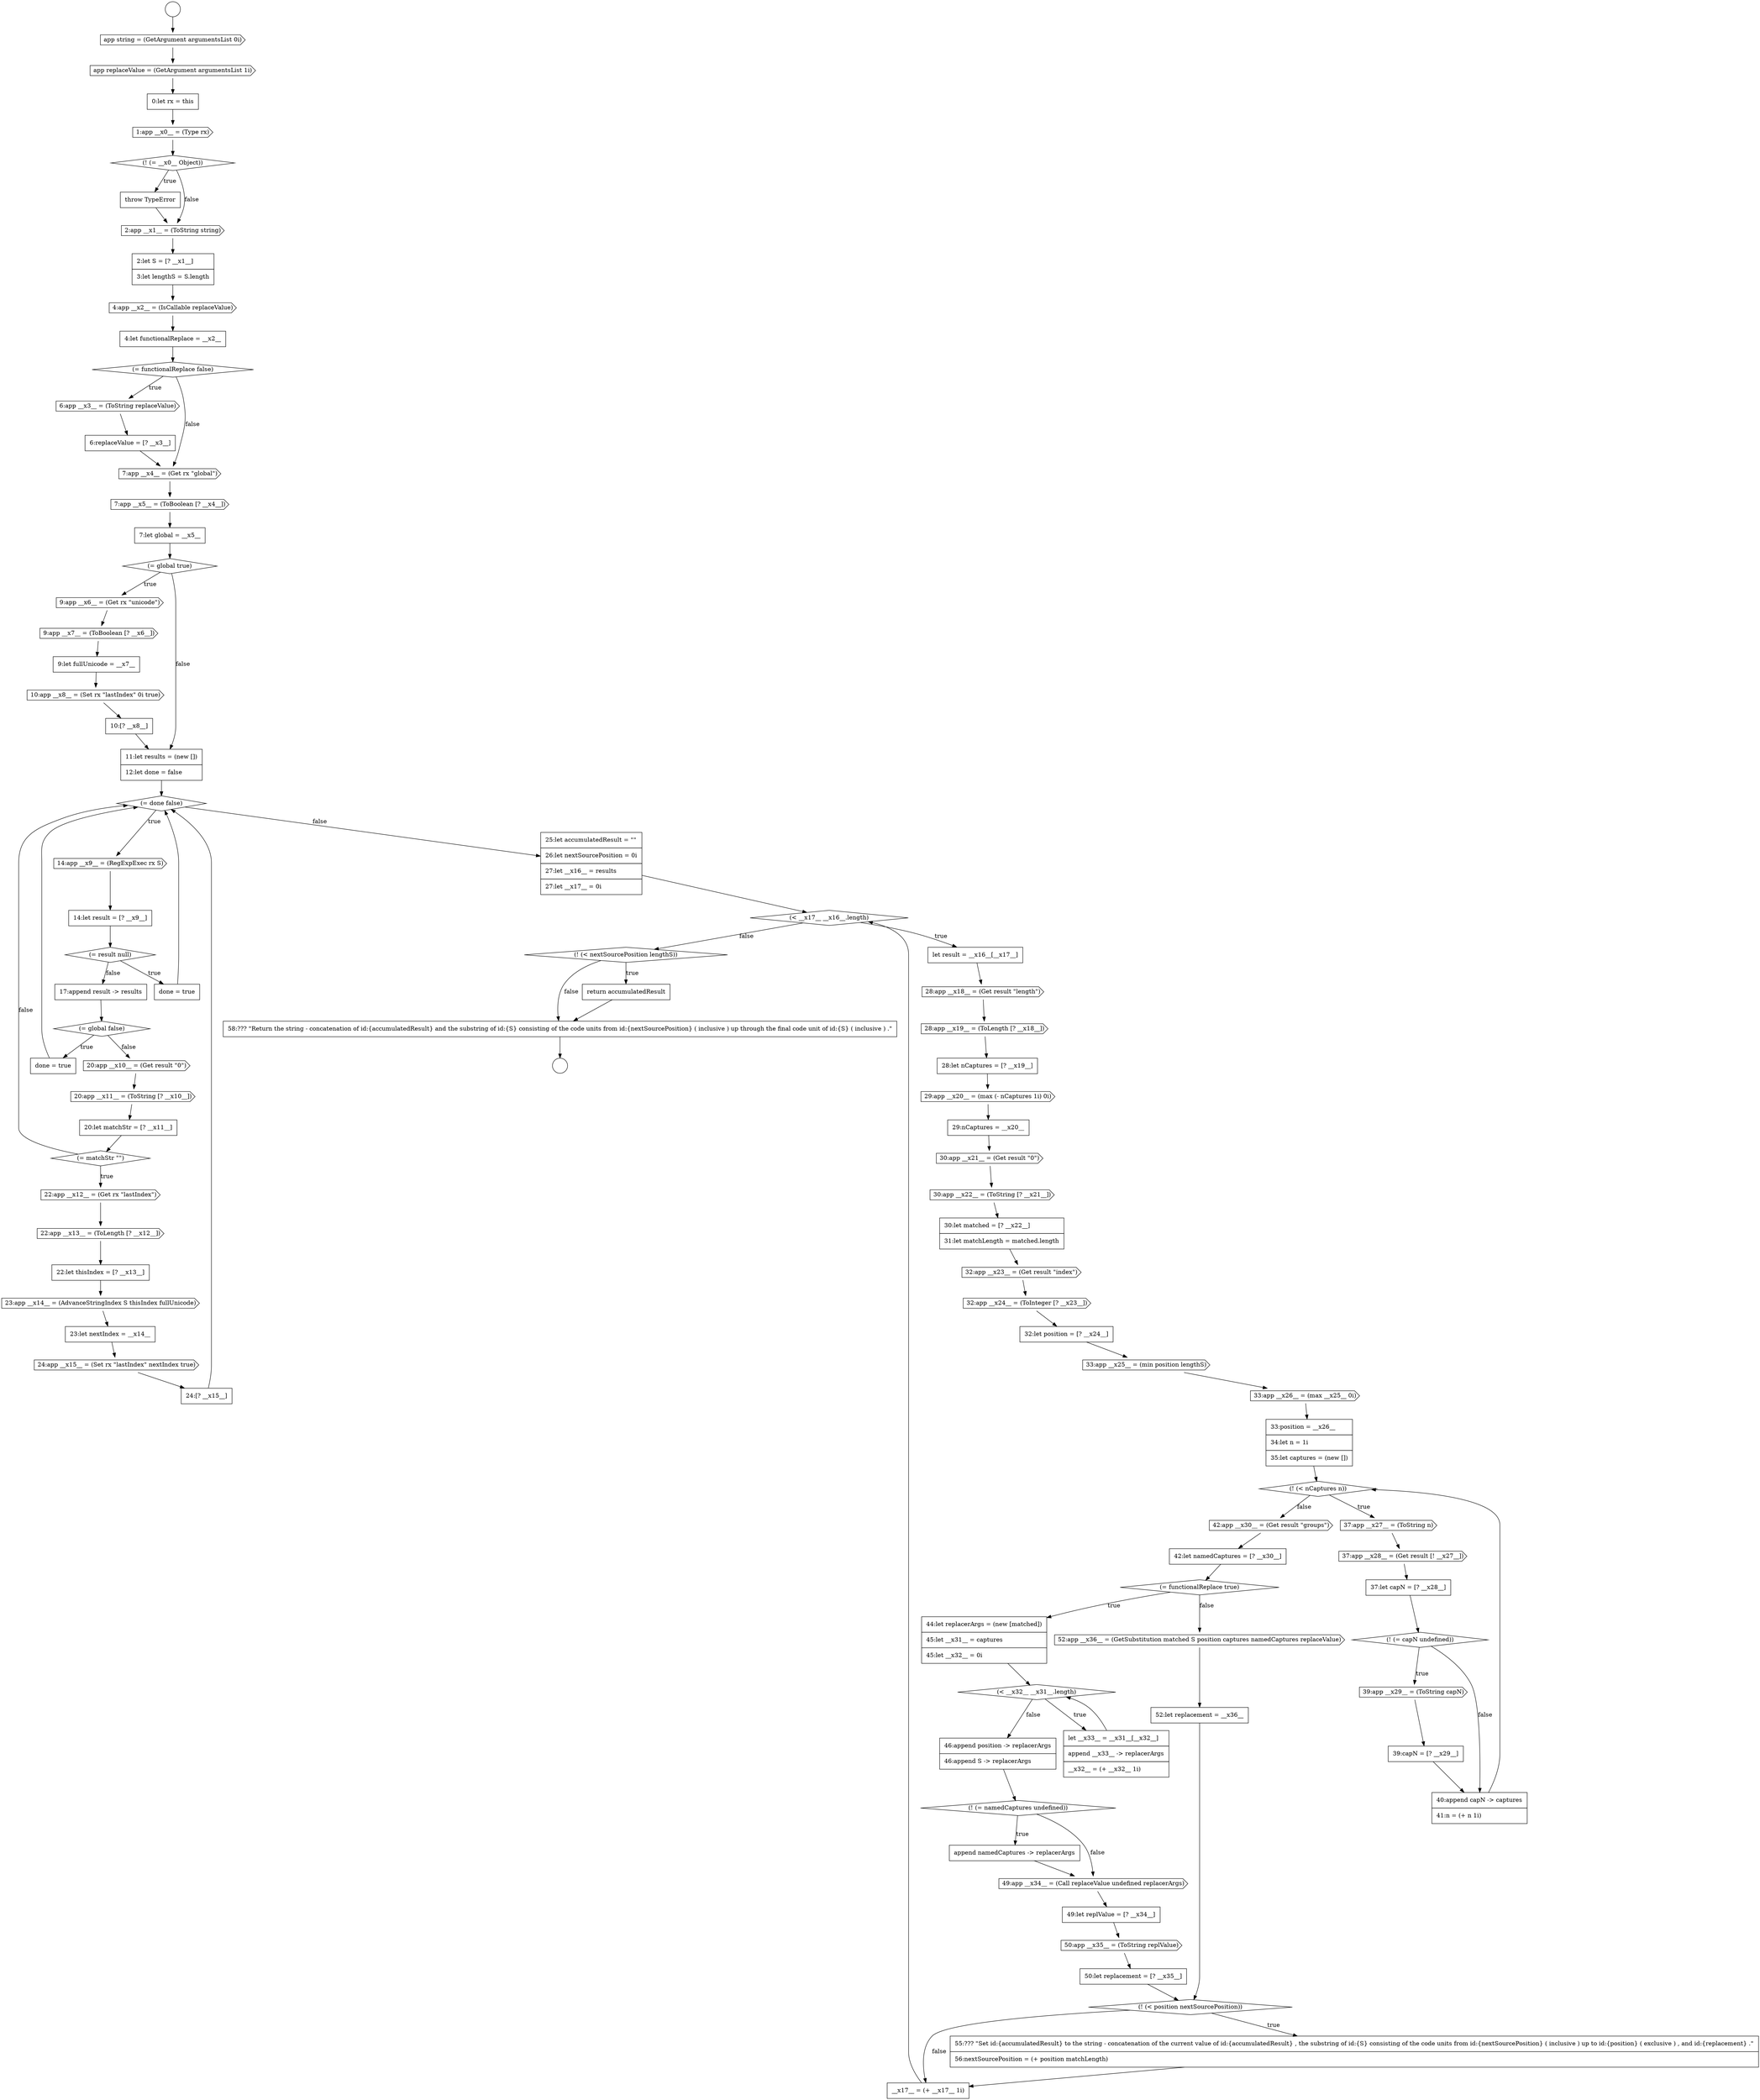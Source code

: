 digraph {
  node14527 [shape=none, margin=0, label=<<font color="black">
    <table border="0" cellborder="1" cellspacing="0" cellpadding="10">
      <tr><td align="left">9:let fullUnicode = __x7__</td></tr>
    </table>
  </font>> color="black" fillcolor="white" style=filled]
  node14524 [shape=diamond, label=<<font color="black">(= global true)</font>> color="black" fillcolor="white" style=filled]
  node14520 [shape=none, margin=0, label=<<font color="black">
    <table border="0" cellborder="1" cellspacing="0" cellpadding="10">
      <tr><td align="left">6:replaceValue = [? __x3__]</td></tr>
    </table>
  </font>> color="black" fillcolor="white" style=filled]
  node14576 [shape=none, margin=0, label=<<font color="black">
    <table border="0" cellborder="1" cellspacing="0" cellpadding="10">
      <tr><td align="left">42:let namedCaptures = [? __x30__]</td></tr>
    </table>
  </font>> color="black" fillcolor="white" style=filled]
  node14574 [shape=none, margin=0, label=<<font color="black">
    <table border="0" cellborder="1" cellspacing="0" cellpadding="10">
      <tr><td align="left">40:append capN -&gt; captures</td></tr>
      <tr><td align="left">41:n = (+ n 1i)</td></tr>
    </table>
  </font>> color="black" fillcolor="white" style=filled]
  node14585 [shape=none, margin=0, label=<<font color="black">
    <table border="0" cellborder="1" cellspacing="0" cellpadding="10">
      <tr><td align="left">49:let replValue = [? __x34__]</td></tr>
    </table>
  </font>> color="black" fillcolor="white" style=filled]
  node14570 [shape=none, margin=0, label=<<font color="black">
    <table border="0" cellborder="1" cellspacing="0" cellpadding="10">
      <tr><td align="left">37:let capN = [? __x28__]</td></tr>
    </table>
  </font>> color="black" fillcolor="white" style=filled]
  node14538 [shape=none, margin=0, label=<<font color="black">
    <table border="0" cellborder="1" cellspacing="0" cellpadding="10">
      <tr><td align="left">done = true</td></tr>
    </table>
  </font>> color="black" fillcolor="white" style=filled]
  node14506 [shape=circle label=" " color="black" fillcolor="white" style=filled]
  node14519 [shape=cds, label=<<font color="black">6:app __x3__ = (ToString replaceValue)</font>> color="black" fillcolor="white" style=filled]
  node14591 [shape=none, margin=0, label=<<font color="black">
    <table border="0" cellborder="1" cellspacing="0" cellpadding="10">
      <tr><td align="left">55:??? &quot;Set id:{accumulatedResult} to the string - concatenation of the current value of id:{accumulatedResult} , the substring of id:{S} consisting of the code units from id:{nextSourcePosition} ( inclusive ) up to id:{position} ( exclusive ) , and id:{replacement} .&quot;</td></tr>
      <tr><td align="left">56:nextSourcePosition = (+ position matchLength)</td></tr>
    </table>
  </font>> color="black" fillcolor="white" style=filled]
  node14521 [shape=cds, label=<<font color="black">7:app __x4__ = (Get rx &quot;global&quot;)</font>> color="black" fillcolor="white" style=filled]
  node14559 [shape=cds, label=<<font color="black">30:app __x22__ = (ToString [? __x21__])</font>> color="black" fillcolor="white" style=filled]
  node14553 [shape=cds, label=<<font color="black">28:app __x18__ = (Get result &quot;length&quot;)</font>> color="black" fillcolor="white" style=filled]
  node14542 [shape=diamond, label=<<font color="black">(= matchStr &quot;&quot;)</font>> color="black" fillcolor="white" style=filled]
  node14510 [shape=none, margin=0, label=<<font color="black">
    <table border="0" cellborder="1" cellspacing="0" cellpadding="10">
      <tr><td align="left">0:let rx = this</td></tr>
    </table>
  </font>> color="black" fillcolor="white" style=filled]
  node14552 [shape=none, margin=0, label=<<font color="black">
    <table border="0" cellborder="1" cellspacing="0" cellpadding="10">
      <tr><td align="left">let result = __x16__[__x17__]</td></tr>
    </table>
  </font>> color="black" fillcolor="white" style=filled]
  node14515 [shape=none, margin=0, label=<<font color="black">
    <table border="0" cellborder="1" cellspacing="0" cellpadding="10">
      <tr><td align="left">2:let S = [? __x1__]</td></tr>
      <tr><td align="left">3:let lengthS = S.length</td></tr>
    </table>
  </font>> color="black" fillcolor="white" style=filled]
  node14564 [shape=cds, label=<<font color="black">33:app __x25__ = (min position lengthS)</font>> color="black" fillcolor="white" style=filled]
  node14579 [shape=diamond, label=<<font color="black">(&lt; __x32__ __x31__.length)</font>> color="black" fillcolor="white" style=filled]
  node14533 [shape=none, margin=0, label=<<font color="black">
    <table border="0" cellborder="1" cellspacing="0" cellpadding="10">
      <tr><td align="left">14:let result = [? __x9__]</td></tr>
    </table>
  </font>> color="black" fillcolor="white" style=filled]
  node14584 [shape=cds, label=<<font color="black">49:app __x34__ = (Call replaceValue undefined replacerArgs)</font>> color="black" fillcolor="white" style=filled]
  node14532 [shape=cds, label=<<font color="black">14:app __x9__ = (RegExpExec rx S)</font>> color="black" fillcolor="white" style=filled]
  node14547 [shape=none, margin=0, label=<<font color="black">
    <table border="0" cellborder="1" cellspacing="0" cellpadding="10">
      <tr><td align="left">23:let nextIndex = __x14__</td></tr>
    </table>
  </font>> color="black" fillcolor="white" style=filled]
  node14569 [shape=cds, label=<<font color="black">37:app __x28__ = (Get result [! __x27__])</font>> color="black" fillcolor="white" style=filled]
  node14558 [shape=cds, label=<<font color="black">30:app __x21__ = (Get result &quot;0&quot;)</font>> color="black" fillcolor="white" style=filled]
  node14588 [shape=cds, label=<<font color="black">52:app __x36__ = (GetSubstitution matched S position captures namedCaptures replaceValue)</font>> color="black" fillcolor="white" style=filled]
  node14537 [shape=diamond, label=<<font color="black">(= global false)</font>> color="black" fillcolor="white" style=filled]
  node14541 [shape=none, margin=0, label=<<font color="black">
    <table border="0" cellborder="1" cellspacing="0" cellpadding="10">
      <tr><td align="left">20:let matchStr = [? __x11__]</td></tr>
    </table>
  </font>> color="black" fillcolor="white" style=filled]
  node14556 [shape=cds, label=<<font color="black">29:app __x20__ = (max (- nCaptures 1i) 0i)</font>> color="black" fillcolor="white" style=filled]
  node14565 [shape=cds, label=<<font color="black">33:app __x26__ = (max __x25__ 0i)</font>> color="black" fillcolor="white" style=filled]
  node14529 [shape=none, margin=0, label=<<font color="black">
    <table border="0" cellborder="1" cellspacing="0" cellpadding="10">
      <tr><td align="left">10:[? __x8__]</td></tr>
    </table>
  </font>> color="black" fillcolor="white" style=filled]
  node14566 [shape=none, margin=0, label=<<font color="black">
    <table border="0" cellborder="1" cellspacing="0" cellpadding="10">
      <tr><td align="left">33:position = __x26__</td></tr>
      <tr><td align="left">34:let n = 1i</td></tr>
      <tr><td align="left">35:let captures = (new [])</td></tr>
    </table>
  </font>> color="black" fillcolor="white" style=filled]
  node14580 [shape=none, margin=0, label=<<font color="black">
    <table border="0" cellborder="1" cellspacing="0" cellpadding="10">
      <tr><td align="left">let __x33__ = __x31__[__x32__]</td></tr>
      <tr><td align="left">append __x33__ -&gt; replacerArgs</td></tr>
      <tr><td align="left">__x32__ = (+ __x32__ 1i)</td></tr>
    </table>
  </font>> color="black" fillcolor="white" style=filled]
  node14561 [shape=cds, label=<<font color="black">32:app __x23__ = (Get result &quot;index&quot;)</font>> color="black" fillcolor="white" style=filled]
  node14509 [shape=cds, label=<<font color="black">app replaceValue = (GetArgument argumentsList 1i)</font>> color="black" fillcolor="white" style=filled]
  node14526 [shape=cds, label=<<font color="black">9:app __x7__ = (ToBoolean [? __x6__])</font>> color="black" fillcolor="white" style=filled]
  node14516 [shape=cds, label=<<font color="black">4:app __x2__ = (IsCallable replaceValue)</font>> color="black" fillcolor="white" style=filled]
  node14548 [shape=cds, label=<<font color="black">24:app __x15__ = (Set rx &quot;lastIndex&quot; nextIndex true)</font>> color="black" fillcolor="white" style=filled]
  node14590 [shape=diamond, label=<<font color="black">(! (&lt; position nextSourcePosition))</font>> color="black" fillcolor="white" style=filled]
  node14573 [shape=none, margin=0, label=<<font color="black">
    <table border="0" cellborder="1" cellspacing="0" cellpadding="10">
      <tr><td align="left">39:capN = [? __x29__]</td></tr>
    </table>
  </font>> color="black" fillcolor="white" style=filled]
  node14593 [shape=diamond, label=<<font color="black">(! (&lt; nextSourcePosition lengthS))</font>> color="black" fillcolor="white" style=filled]
  node14534 [shape=diamond, label=<<font color="black">(= result null)</font>> color="black" fillcolor="white" style=filled]
  node14523 [shape=none, margin=0, label=<<font color="black">
    <table border="0" cellborder="1" cellspacing="0" cellpadding="10">
      <tr><td align="left">7:let global = __x5__</td></tr>
    </table>
  </font>> color="black" fillcolor="white" style=filled]
  node14572 [shape=cds, label=<<font color="black">39:app __x29__ = (ToString capN)</font>> color="black" fillcolor="white" style=filled]
  node14544 [shape=cds, label=<<font color="black">22:app __x13__ = (ToLength [? __x12__])</font>> color="black" fillcolor="white" style=filled]
  node14508 [shape=cds, label=<<font color="black">app string = (GetArgument argumentsList 0i)</font>> color="black" fillcolor="white" style=filled]
  node14517 [shape=none, margin=0, label=<<font color="black">
    <table border="0" cellborder="1" cellspacing="0" cellpadding="10">
      <tr><td align="left">4:let functionalReplace = __x2__</td></tr>
    </table>
  </font>> color="black" fillcolor="white" style=filled]
  node14587 [shape=none, margin=0, label=<<font color="black">
    <table border="0" cellborder="1" cellspacing="0" cellpadding="10">
      <tr><td align="left">50:let replacement = [? __x35__]</td></tr>
    </table>
  </font>> color="black" fillcolor="white" style=filled]
  node14549 [shape=none, margin=0, label=<<font color="black">
    <table border="0" cellborder="1" cellspacing="0" cellpadding="10">
      <tr><td align="left">24:[? __x15__]</td></tr>
    </table>
  </font>> color="black" fillcolor="white" style=filled]
  node14595 [shape=none, margin=0, label=<<font color="black">
    <table border="0" cellborder="1" cellspacing="0" cellpadding="10">
      <tr><td align="left">58:??? &quot;Return the string - concatenation of id:{accumulatedResult} and the substring of id:{S} consisting of the code units from id:{nextSourcePosition} ( inclusive ) up through the final code unit of id:{S} ( inclusive ) .&quot;</td></tr>
    </table>
  </font>> color="black" fillcolor="white" style=filled]
  node14540 [shape=cds, label=<<font color="black">20:app __x11__ = (ToString [? __x10__])</font>> color="black" fillcolor="white" style=filled]
  node14581 [shape=none, margin=0, label=<<font color="black">
    <table border="0" cellborder="1" cellspacing="0" cellpadding="10">
      <tr><td align="left">46:append position -&gt; replacerArgs</td></tr>
      <tr><td align="left">46:append S -&gt; replacerArgs</td></tr>
    </table>
  </font>> color="black" fillcolor="white" style=filled]
  node14555 [shape=none, margin=0, label=<<font color="black">
    <table border="0" cellborder="1" cellspacing="0" cellpadding="10">
      <tr><td align="left">28:let nCaptures = [? __x19__]</td></tr>
    </table>
  </font>> color="black" fillcolor="white" style=filled]
  node14525 [shape=cds, label=<<font color="black">9:app __x6__ = (Get rx &quot;unicode&quot;)</font>> color="black" fillcolor="white" style=filled]
  node14577 [shape=diamond, label=<<font color="black">(= functionalReplace true)</font>> color="black" fillcolor="white" style=filled]
  node14535 [shape=none, margin=0, label=<<font color="black">
    <table border="0" cellborder="1" cellspacing="0" cellpadding="10">
      <tr><td align="left">done = true</td></tr>
    </table>
  </font>> color="black" fillcolor="white" style=filled]
  node14530 [shape=none, margin=0, label=<<font color="black">
    <table border="0" cellborder="1" cellspacing="0" cellpadding="10">
      <tr><td align="left">11:let results = (new [])</td></tr>
      <tr><td align="left">12:let done = false</td></tr>
    </table>
  </font>> color="black" fillcolor="white" style=filled]
  node14594 [shape=none, margin=0, label=<<font color="black">
    <table border="0" cellborder="1" cellspacing="0" cellpadding="10">
      <tr><td align="left">return accumulatedResult</td></tr>
    </table>
  </font>> color="black" fillcolor="white" style=filled]
  node14562 [shape=cds, label=<<font color="black">32:app __x24__ = (ToInteger [? __x23__])</font>> color="black" fillcolor="white" style=filled]
  node14557 [shape=none, margin=0, label=<<font color="black">
    <table border="0" cellborder="1" cellspacing="0" cellpadding="10">
      <tr><td align="left">29:nCaptures = __x20__</td></tr>
    </table>
  </font>> color="black" fillcolor="white" style=filled]
  node14512 [shape=diamond, label=<<font color="black">(! (= __x0__ Object))</font>> color="black" fillcolor="white" style=filled]
  node14550 [shape=none, margin=0, label=<<font color="black">
    <table border="0" cellborder="1" cellspacing="0" cellpadding="10">
      <tr><td align="left">25:let accumulatedResult = &quot;&quot;</td></tr>
      <tr><td align="left">26:let nextSourcePosition = 0i</td></tr>
      <tr><td align="left">27:let __x16__ = results</td></tr>
      <tr><td align="left">27:let __x17__ = 0i</td></tr>
    </table>
  </font>> color="black" fillcolor="white" style=filled]
  node14513 [shape=none, margin=0, label=<<font color="black">
    <table border="0" cellborder="1" cellspacing="0" cellpadding="10">
      <tr><td align="left">throw TypeError</td></tr>
    </table>
  </font>> color="black" fillcolor="white" style=filled]
  node14589 [shape=none, margin=0, label=<<font color="black">
    <table border="0" cellborder="1" cellspacing="0" cellpadding="10">
      <tr><td align="left">52:let replacement = __x36__</td></tr>
    </table>
  </font>> color="black" fillcolor="white" style=filled]
  node14545 [shape=none, margin=0, label=<<font color="black">
    <table border="0" cellborder="1" cellspacing="0" cellpadding="10">
      <tr><td align="left">22:let thisIndex = [? __x13__]</td></tr>
    </table>
  </font>> color="black" fillcolor="white" style=filled]
  node14567 [shape=diamond, label=<<font color="black">(! (&lt; nCaptures n))</font>> color="black" fillcolor="white" style=filled]
  node14507 [shape=circle label=" " color="black" fillcolor="white" style=filled]
  node14518 [shape=diamond, label=<<font color="black">(= functionalReplace false)</font>> color="black" fillcolor="white" style=filled]
  node14554 [shape=cds, label=<<font color="black">28:app __x19__ = (ToLength [? __x18__])</font>> color="black" fillcolor="white" style=filled]
  node14586 [shape=cds, label=<<font color="black">50:app __x35__ = (ToString replValue)</font>> color="black" fillcolor="white" style=filled]
  node14543 [shape=cds, label=<<font color="black">22:app __x12__ = (Get rx &quot;lastIndex&quot;)</font>> color="black" fillcolor="white" style=filled]
  node14571 [shape=diamond, label=<<font color="black">(! (= capN undefined))</font>> color="black" fillcolor="white" style=filled]
  node14522 [shape=cds, label=<<font color="black">7:app __x5__ = (ToBoolean [? __x4__])</font>> color="black" fillcolor="white" style=filled]
  node14539 [shape=cds, label=<<font color="black">20:app __x10__ = (Get result &quot;0&quot;)</font>> color="black" fillcolor="white" style=filled]
  node14560 [shape=none, margin=0, label=<<font color="black">
    <table border="0" cellborder="1" cellspacing="0" cellpadding="10">
      <tr><td align="left">30:let matched = [? __x22__]</td></tr>
      <tr><td align="left">31:let matchLength = matched.length</td></tr>
    </table>
  </font>> color="black" fillcolor="white" style=filled]
  node14575 [shape=cds, label=<<font color="black">42:app __x30__ = (Get result &quot;groups&quot;)</font>> color="black" fillcolor="white" style=filled]
  node14592 [shape=none, margin=0, label=<<font color="black">
    <table border="0" cellborder="1" cellspacing="0" cellpadding="10">
      <tr><td align="left">__x17__ = (+ __x17__ 1i)</td></tr>
    </table>
  </font>> color="black" fillcolor="white" style=filled]
  node14582 [shape=diamond, label=<<font color="black">(! (= namedCaptures undefined))</font>> color="black" fillcolor="white" style=filled]
  node14536 [shape=none, margin=0, label=<<font color="black">
    <table border="0" cellborder="1" cellspacing="0" cellpadding="10">
      <tr><td align="left">17:append result -&gt; results</td></tr>
    </table>
  </font>> color="black" fillcolor="white" style=filled]
  node14551 [shape=diamond, label=<<font color="black">(&lt; __x17__ __x16__.length)</font>> color="black" fillcolor="white" style=filled]
  node14546 [shape=cds, label=<<font color="black">23:app __x14__ = (AdvanceStringIndex S thisIndex fullUnicode)</font>> color="black" fillcolor="white" style=filled]
  node14578 [shape=none, margin=0, label=<<font color="black">
    <table border="0" cellborder="1" cellspacing="0" cellpadding="10">
      <tr><td align="left">44:let replacerArgs = (new [matched])</td></tr>
      <tr><td align="left">45:let __x31__ = captures</td></tr>
      <tr><td align="left">45:let __x32__ = 0i</td></tr>
    </table>
  </font>> color="black" fillcolor="white" style=filled]
  node14563 [shape=none, margin=0, label=<<font color="black">
    <table border="0" cellborder="1" cellspacing="0" cellpadding="10">
      <tr><td align="left">32:let position = [? __x24__]</td></tr>
    </table>
  </font>> color="black" fillcolor="white" style=filled]
  node14514 [shape=cds, label=<<font color="black">2:app __x1__ = (ToString string)</font>> color="black" fillcolor="white" style=filled]
  node14511 [shape=cds, label=<<font color="black">1:app __x0__ = (Type rx)</font>> color="black" fillcolor="white" style=filled]
  node14528 [shape=cds, label=<<font color="black">10:app __x8__ = (Set rx &quot;lastIndex&quot; 0i true)</font>> color="black" fillcolor="white" style=filled]
  node14531 [shape=diamond, label=<<font color="black">(= done false)</font>> color="black" fillcolor="white" style=filled]
  node14568 [shape=cds, label=<<font color="black">37:app __x27__ = (ToString n)</font>> color="black" fillcolor="white" style=filled]
  node14583 [shape=none, margin=0, label=<<font color="black">
    <table border="0" cellborder="1" cellspacing="0" cellpadding="10">
      <tr><td align="left">append namedCaptures -&gt; replacerArgs</td></tr>
    </table>
  </font>> color="black" fillcolor="white" style=filled]
  node14586 -> node14587 [ color="black"]
  node14517 -> node14518 [ color="black"]
  node14579 -> node14580 [label=<<font color="black">true</font>> color="black"]
  node14579 -> node14581 [label=<<font color="black">false</font>> color="black"]
  node14538 -> node14531 [ color="black"]
  node14540 -> node14541 [ color="black"]
  node14537 -> node14538 [label=<<font color="black">true</font>> color="black"]
  node14537 -> node14539 [label=<<font color="black">false</font>> color="black"]
  node14576 -> node14577 [ color="black"]
  node14577 -> node14578 [label=<<font color="black">true</font>> color="black"]
  node14577 -> node14588 [label=<<font color="black">false</font>> color="black"]
  node14560 -> node14561 [ color="black"]
  node14592 -> node14551 [ color="black"]
  node14518 -> node14519 [label=<<font color="black">true</font>> color="black"]
  node14518 -> node14521 [label=<<font color="black">false</font>> color="black"]
  node14584 -> node14585 [ color="black"]
  node14563 -> node14564 [ color="black"]
  node14539 -> node14540 [ color="black"]
  node14526 -> node14527 [ color="black"]
  node14552 -> node14553 [ color="black"]
  node14519 -> node14520 [ color="black"]
  node14521 -> node14522 [ color="black"]
  node14548 -> node14549 [ color="black"]
  node14557 -> node14558 [ color="black"]
  node14574 -> node14567 [ color="black"]
  node14546 -> node14547 [ color="black"]
  node14580 -> node14579 [ color="black"]
  node14559 -> node14560 [ color="black"]
  node14536 -> node14537 [ color="black"]
  node14528 -> node14529 [ color="black"]
  node14564 -> node14565 [ color="black"]
  node14514 -> node14515 [ color="black"]
  node14508 -> node14509 [ color="black"]
  node14594 -> node14595 [ color="black"]
  node14581 -> node14582 [ color="black"]
  node14583 -> node14584 [ color="black"]
  node14571 -> node14572 [label=<<font color="black">true</font>> color="black"]
  node14571 -> node14574 [label=<<font color="black">false</font>> color="black"]
  node14520 -> node14521 [ color="black"]
  node14530 -> node14531 [ color="black"]
  node14554 -> node14555 [ color="black"]
  node14509 -> node14510 [ color="black"]
  node14568 -> node14569 [ color="black"]
  node14593 -> node14594 [label=<<font color="black">true</font>> color="black"]
  node14593 -> node14595 [label=<<font color="black">false</font>> color="black"]
  node14531 -> node14532 [label=<<font color="black">true</font>> color="black"]
  node14531 -> node14550 [label=<<font color="black">false</font>> color="black"]
  node14550 -> node14551 [ color="black"]
  node14582 -> node14583 [label=<<font color="black">true</font>> color="black"]
  node14582 -> node14584 [label=<<font color="black">false</font>> color="black"]
  node14547 -> node14548 [ color="black"]
  node14587 -> node14590 [ color="black"]
  node14565 -> node14566 [ color="black"]
  node14566 -> node14567 [ color="black"]
  node14510 -> node14511 [ color="black"]
  node14529 -> node14530 [ color="black"]
  node14527 -> node14528 [ color="black"]
  node14522 -> node14523 [ color="black"]
  node14535 -> node14531 [ color="black"]
  node14558 -> node14559 [ color="black"]
  node14532 -> node14533 [ color="black"]
  node14506 -> node14508 [ color="black"]
  node14578 -> node14579 [ color="black"]
  node14543 -> node14544 [ color="black"]
  node14544 -> node14545 [ color="black"]
  node14516 -> node14517 [ color="black"]
  node14573 -> node14574 [ color="black"]
  node14534 -> node14535 [label=<<font color="black">true</font>> color="black"]
  node14534 -> node14536 [label=<<font color="black">false</font>> color="black"]
  node14515 -> node14516 [ color="black"]
  node14551 -> node14552 [label=<<font color="black">true</font>> color="black"]
  node14551 -> node14593 [label=<<font color="black">false</font>> color="black"]
  node14591 -> node14592 [ color="black"]
  node14553 -> node14554 [ color="black"]
  node14575 -> node14576 [ color="black"]
  node14561 -> node14562 [ color="black"]
  node14588 -> node14589 [ color="black"]
  node14590 -> node14591 [label=<<font color="black">true</font>> color="black"]
  node14590 -> node14592 [label=<<font color="black">false</font>> color="black"]
  node14533 -> node14534 [ color="black"]
  node14513 -> node14514 [ color="black"]
  node14562 -> node14563 [ color="black"]
  node14595 -> node14507 [ color="black"]
  node14524 -> node14525 [label=<<font color="black">true</font>> color="black"]
  node14524 -> node14530 [label=<<font color="black">false</font>> color="black"]
  node14572 -> node14573 [ color="black"]
  node14556 -> node14557 [ color="black"]
  node14567 -> node14568 [label=<<font color="black">true</font>> color="black"]
  node14567 -> node14575 [label=<<font color="black">false</font>> color="black"]
  node14585 -> node14586 [ color="black"]
  node14545 -> node14546 [ color="black"]
  node14511 -> node14512 [ color="black"]
  node14541 -> node14542 [ color="black"]
  node14512 -> node14513 [label=<<font color="black">true</font>> color="black"]
  node14512 -> node14514 [label=<<font color="black">false</font>> color="black"]
  node14549 -> node14531 [ color="black"]
  node14555 -> node14556 [ color="black"]
  node14589 -> node14590 [ color="black"]
  node14570 -> node14571 [ color="black"]
  node14542 -> node14543 [label=<<font color="black">true</font>> color="black"]
  node14542 -> node14531 [label=<<font color="black">false</font>> color="black"]
  node14525 -> node14526 [ color="black"]
  node14523 -> node14524 [ color="black"]
  node14569 -> node14570 [ color="black"]
}
